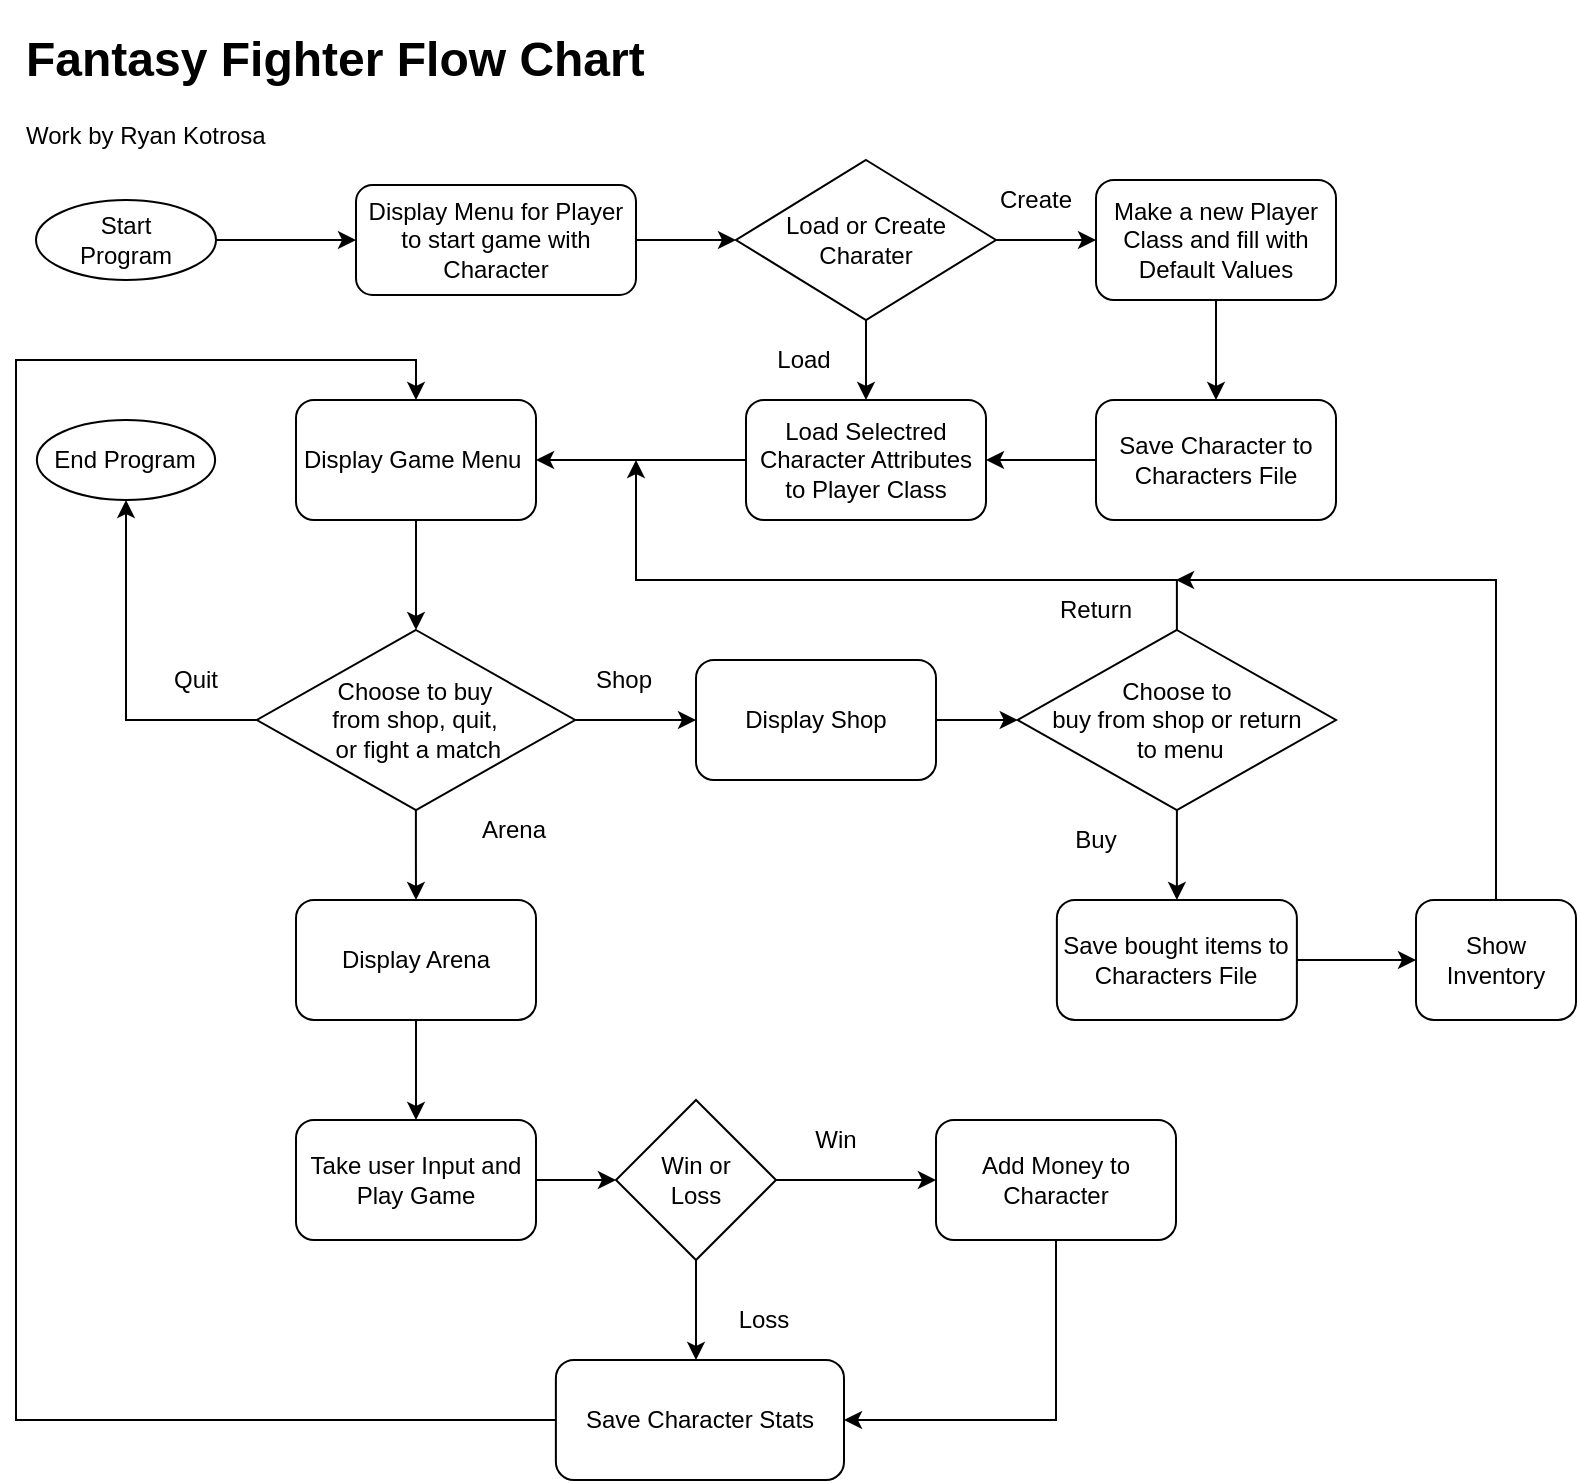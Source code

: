 <mxfile version="13.10.4" type="github"><diagram id="C5RBs43oDa-KdzZeNtuy" name="Page-1"><mxGraphModel dx="984" dy="1931" grid="1" gridSize="10" guides="1" tooltips="1" connect="1" arrows="1" fold="1" page="1" pageScale="1" pageWidth="827" pageHeight="1169" math="0" shadow="0"><root><mxCell id="WIyWlLk6GJQsqaUBKTNV-0"/><mxCell id="WIyWlLk6GJQsqaUBKTNV-1" parent="WIyWlLk6GJQsqaUBKTNV-0"/><mxCell id="0loSa5K-JlqtGgUFMkXz-2" style="edgeStyle=orthogonalEdgeStyle;rounded=0;orthogonalLoop=1;jettySize=auto;html=1;entryX=0;entryY=0.5;entryDx=0;entryDy=0;" edge="1" parent="WIyWlLk6GJQsqaUBKTNV-1" source="0loSa5K-JlqtGgUFMkXz-0" target="0loSa5K-JlqtGgUFMkXz-1"><mxGeometry relative="1" as="geometry"/></mxCell><mxCell id="0loSa5K-JlqtGgUFMkXz-0" value="Start&lt;br&gt;Program" style="ellipse;whiteSpace=wrap;html=1;" vertex="1" parent="WIyWlLk6GJQsqaUBKTNV-1"><mxGeometry x="30" y="100" width="90" height="40" as="geometry"/></mxCell><mxCell id="0loSa5K-JlqtGgUFMkXz-10" style="edgeStyle=orthogonalEdgeStyle;rounded=0;orthogonalLoop=1;jettySize=auto;html=1;" edge="1" parent="WIyWlLk6GJQsqaUBKTNV-1" source="0loSa5K-JlqtGgUFMkXz-1" target="0loSa5K-JlqtGgUFMkXz-9"><mxGeometry relative="1" as="geometry"/></mxCell><mxCell id="0loSa5K-JlqtGgUFMkXz-1" value="Display Menu for Player to start game with Character" style="rounded=1;whiteSpace=wrap;html=1;" vertex="1" parent="WIyWlLk6GJQsqaUBKTNV-1"><mxGeometry x="190" y="92.5" width="140" height="55" as="geometry"/></mxCell><mxCell id="0loSa5K-JlqtGgUFMkXz-3" style="edgeStyle=orthogonalEdgeStyle;rounded=0;orthogonalLoop=1;jettySize=auto;html=1;exitX=0.5;exitY=1;exitDx=0;exitDy=0;" edge="1" parent="WIyWlLk6GJQsqaUBKTNV-1" source="0loSa5K-JlqtGgUFMkXz-1" target="0loSa5K-JlqtGgUFMkXz-1"><mxGeometry relative="1" as="geometry"/></mxCell><mxCell id="0loSa5K-JlqtGgUFMkXz-8" value="&lt;h1&gt;Fantasy Fighter Flow Chart&lt;/h1&gt;&lt;p&gt;Work by Ryan Kotrosa&lt;/p&gt;" style="text;html=1;strokeColor=none;fillColor=none;spacing=5;spacingTop=-20;whiteSpace=wrap;overflow=hidden;rounded=0;" vertex="1" parent="WIyWlLk6GJQsqaUBKTNV-1"><mxGeometry x="20" y="10" width="330" height="120" as="geometry"/></mxCell><mxCell id="0loSa5K-JlqtGgUFMkXz-16" style="edgeStyle=orthogonalEdgeStyle;rounded=0;orthogonalLoop=1;jettySize=auto;html=1;entryX=0;entryY=0.5;entryDx=0;entryDy=0;" edge="1" parent="WIyWlLk6GJQsqaUBKTNV-1" source="0loSa5K-JlqtGgUFMkXz-9" target="0loSa5K-JlqtGgUFMkXz-11"><mxGeometry relative="1" as="geometry"/></mxCell><mxCell id="0loSa5K-JlqtGgUFMkXz-19" style="edgeStyle=orthogonalEdgeStyle;rounded=0;orthogonalLoop=1;jettySize=auto;html=1;" edge="1" parent="WIyWlLk6GJQsqaUBKTNV-1" source="0loSa5K-JlqtGgUFMkXz-9" target="0loSa5K-JlqtGgUFMkXz-13"><mxGeometry relative="1" as="geometry"/></mxCell><mxCell id="0loSa5K-JlqtGgUFMkXz-9" value="Load or Create Charater" style="rhombus;whiteSpace=wrap;html=1;" vertex="1" parent="WIyWlLk6GJQsqaUBKTNV-1"><mxGeometry x="380" y="80" width="130" height="80" as="geometry"/></mxCell><mxCell id="0loSa5K-JlqtGgUFMkXz-17" style="edgeStyle=orthogonalEdgeStyle;rounded=0;orthogonalLoop=1;jettySize=auto;html=1;" edge="1" parent="WIyWlLk6GJQsqaUBKTNV-1" source="0loSa5K-JlqtGgUFMkXz-11" target="0loSa5K-JlqtGgUFMkXz-12"><mxGeometry relative="1" as="geometry"/></mxCell><mxCell id="0loSa5K-JlqtGgUFMkXz-11" value="Make a new Player Class and fill with Default Values" style="rounded=1;whiteSpace=wrap;html=1;" vertex="1" parent="WIyWlLk6GJQsqaUBKTNV-1"><mxGeometry x="560" y="90" width="120" height="60" as="geometry"/></mxCell><mxCell id="0loSa5K-JlqtGgUFMkXz-18" style="edgeStyle=orthogonalEdgeStyle;rounded=0;orthogonalLoop=1;jettySize=auto;html=1;" edge="1" parent="WIyWlLk6GJQsqaUBKTNV-1" source="0loSa5K-JlqtGgUFMkXz-12" target="0loSa5K-JlqtGgUFMkXz-13"><mxGeometry relative="1" as="geometry"/></mxCell><mxCell id="0loSa5K-JlqtGgUFMkXz-12" value="Save Character to Characters File" style="rounded=1;whiteSpace=wrap;html=1;" vertex="1" parent="WIyWlLk6GJQsqaUBKTNV-1"><mxGeometry x="560" y="200" width="120" height="60" as="geometry"/></mxCell><mxCell id="0loSa5K-JlqtGgUFMkXz-21" style="edgeStyle=orthogonalEdgeStyle;rounded=0;orthogonalLoop=1;jettySize=auto;html=1;" edge="1" parent="WIyWlLk6GJQsqaUBKTNV-1" source="0loSa5K-JlqtGgUFMkXz-13" target="0loSa5K-JlqtGgUFMkXz-20"><mxGeometry relative="1" as="geometry"/></mxCell><mxCell id="0loSa5K-JlqtGgUFMkXz-13" value="Load Selectred Character Attributes to Player Class" style="rounded=1;whiteSpace=wrap;html=1;" vertex="1" parent="WIyWlLk6GJQsqaUBKTNV-1"><mxGeometry x="385" y="200" width="120" height="60" as="geometry"/></mxCell><mxCell id="0loSa5K-JlqtGgUFMkXz-24" style="edgeStyle=orthogonalEdgeStyle;rounded=0;orthogonalLoop=1;jettySize=auto;html=1;entryX=0.5;entryY=0;entryDx=0;entryDy=0;" edge="1" parent="WIyWlLk6GJQsqaUBKTNV-1" source="0loSa5K-JlqtGgUFMkXz-20" target="0loSa5K-JlqtGgUFMkXz-22"><mxGeometry relative="1" as="geometry"><mxPoint x="224.56" y="315.034" as="targetPoint"/></mxGeometry></mxCell><mxCell id="0loSa5K-JlqtGgUFMkXz-20" value="Display Game Menu&amp;nbsp;" style="rounded=1;whiteSpace=wrap;html=1;" vertex="1" parent="WIyWlLk6GJQsqaUBKTNV-1"><mxGeometry x="160" y="200" width="120" height="60" as="geometry"/></mxCell><mxCell id="0loSa5K-JlqtGgUFMkXz-30" style="edgeStyle=orthogonalEdgeStyle;rounded=0;orthogonalLoop=1;jettySize=auto;html=1;" edge="1" parent="WIyWlLk6GJQsqaUBKTNV-1" source="0loSa5K-JlqtGgUFMkXz-22" target="0loSa5K-JlqtGgUFMkXz-25"><mxGeometry relative="1" as="geometry"/></mxCell><mxCell id="0loSa5K-JlqtGgUFMkXz-49" style="edgeStyle=orthogonalEdgeStyle;rounded=0;orthogonalLoop=1;jettySize=auto;html=1;entryX=0.5;entryY=0;entryDx=0;entryDy=0;" edge="1" parent="WIyWlLk6GJQsqaUBKTNV-1" source="0loSa5K-JlqtGgUFMkXz-22" target="0loSa5K-JlqtGgUFMkXz-46"><mxGeometry relative="1" as="geometry"/></mxCell><mxCell id="0loSa5K-JlqtGgUFMkXz-59" style="edgeStyle=orthogonalEdgeStyle;rounded=0;orthogonalLoop=1;jettySize=auto;html=1;exitX=0;exitY=0.5;exitDx=0;exitDy=0;entryX=0.5;entryY=1;entryDx=0;entryDy=0;" edge="1" parent="WIyWlLk6GJQsqaUBKTNV-1" source="0loSa5K-JlqtGgUFMkXz-22" target="0loSa5K-JlqtGgUFMkXz-37"><mxGeometry relative="1" as="geometry"/></mxCell><mxCell id="0loSa5K-JlqtGgUFMkXz-22" value="Choose to buy &lt;br&gt;from shop, quit,&lt;br&gt;&amp;nbsp;or fight a match" style="rhombus;whiteSpace=wrap;html=1;" vertex="1" parent="WIyWlLk6GJQsqaUBKTNV-1"><mxGeometry x="140.44" y="315" width="159.12" height="90" as="geometry"/></mxCell><mxCell id="0loSa5K-JlqtGgUFMkXz-31" style="edgeStyle=orthogonalEdgeStyle;rounded=0;orthogonalLoop=1;jettySize=auto;html=1;entryX=0;entryY=0.5;entryDx=0;entryDy=0;" edge="1" parent="WIyWlLk6GJQsqaUBKTNV-1" source="0loSa5K-JlqtGgUFMkXz-25" target="0loSa5K-JlqtGgUFMkXz-29"><mxGeometry relative="1" as="geometry"/></mxCell><mxCell id="0loSa5K-JlqtGgUFMkXz-25" value="Display Shop" style="rounded=1;whiteSpace=wrap;html=1;" vertex="1" parent="WIyWlLk6GJQsqaUBKTNV-1"><mxGeometry x="360" y="330" width="120" height="60" as="geometry"/></mxCell><mxCell id="0loSa5K-JlqtGgUFMkXz-26" value="Create" style="text;html=1;strokeColor=none;fillColor=none;align=center;verticalAlign=middle;whiteSpace=wrap;rounded=0;" vertex="1" parent="WIyWlLk6GJQsqaUBKTNV-1"><mxGeometry x="510" y="90" width="40" height="20" as="geometry"/></mxCell><mxCell id="0loSa5K-JlqtGgUFMkXz-27" value="Load" style="text;html=1;strokeColor=none;fillColor=none;align=center;verticalAlign=middle;whiteSpace=wrap;rounded=0;" vertex="1" parent="WIyWlLk6GJQsqaUBKTNV-1"><mxGeometry x="394" y="170" width="40" height="20" as="geometry"/></mxCell><mxCell id="0loSa5K-JlqtGgUFMkXz-34" style="edgeStyle=orthogonalEdgeStyle;rounded=0;orthogonalLoop=1;jettySize=auto;html=1;" edge="1" parent="WIyWlLk6GJQsqaUBKTNV-1" source="0loSa5K-JlqtGgUFMkXz-29"><mxGeometry relative="1" as="geometry"><mxPoint x="330" y="230" as="targetPoint"/><Array as="points"><mxPoint x="601" y="290"/><mxPoint x="330" y="290"/><mxPoint x="330" y="260"/></Array></mxGeometry></mxCell><mxCell id="0loSa5K-JlqtGgUFMkXz-43" style="edgeStyle=orthogonalEdgeStyle;rounded=0;orthogonalLoop=1;jettySize=auto;html=1;entryX=0.5;entryY=0;entryDx=0;entryDy=0;" edge="1" parent="WIyWlLk6GJQsqaUBKTNV-1" source="0loSa5K-JlqtGgUFMkXz-29" target="0loSa5K-JlqtGgUFMkXz-40"><mxGeometry relative="1" as="geometry"/></mxCell><mxCell id="0loSa5K-JlqtGgUFMkXz-29" value="Choose to &lt;br&gt;buy from shop&amp;nbsp;or return&lt;br&gt;&amp;nbsp;to menu" style="rhombus;whiteSpace=wrap;html=1;" vertex="1" parent="WIyWlLk6GJQsqaUBKTNV-1"><mxGeometry x="520.88" y="315" width="159.12" height="90" as="geometry"/></mxCell><mxCell id="0loSa5K-JlqtGgUFMkXz-32" value="Shop" style="text;html=1;strokeColor=none;fillColor=none;align=center;verticalAlign=middle;whiteSpace=wrap;rounded=0;" vertex="1" parent="WIyWlLk6GJQsqaUBKTNV-1"><mxGeometry x="304.06" y="330" width="40" height="20" as="geometry"/></mxCell><mxCell id="0loSa5K-JlqtGgUFMkXz-33" value="Buy" style="text;html=1;strokeColor=none;fillColor=none;align=center;verticalAlign=middle;whiteSpace=wrap;rounded=0;" vertex="1" parent="WIyWlLk6GJQsqaUBKTNV-1"><mxGeometry x="540" y="410" width="40" height="20" as="geometry"/></mxCell><mxCell id="0loSa5K-JlqtGgUFMkXz-35" value="Return" style="text;html=1;strokeColor=none;fillColor=none;align=center;verticalAlign=middle;whiteSpace=wrap;rounded=0;" vertex="1" parent="WIyWlLk6GJQsqaUBKTNV-1"><mxGeometry x="540" y="295" width="40" height="20" as="geometry"/></mxCell><mxCell id="0loSa5K-JlqtGgUFMkXz-36" value="Arena" style="text;html=1;strokeColor=none;fillColor=none;align=center;verticalAlign=middle;whiteSpace=wrap;rounded=0;" vertex="1" parent="WIyWlLk6GJQsqaUBKTNV-1"><mxGeometry x="249" y="405" width="40" height="20" as="geometry"/></mxCell><mxCell id="0loSa5K-JlqtGgUFMkXz-37" value="End Program" style="ellipse;whiteSpace=wrap;html=1;" vertex="1" parent="WIyWlLk6GJQsqaUBKTNV-1"><mxGeometry x="30.44" y="210" width="89.12" height="40" as="geometry"/></mxCell><mxCell id="0loSa5K-JlqtGgUFMkXz-44" style="edgeStyle=orthogonalEdgeStyle;rounded=0;orthogonalLoop=1;jettySize=auto;html=1;entryX=0;entryY=0.5;entryDx=0;entryDy=0;" edge="1" parent="WIyWlLk6GJQsqaUBKTNV-1" source="0loSa5K-JlqtGgUFMkXz-40" target="0loSa5K-JlqtGgUFMkXz-41"><mxGeometry relative="1" as="geometry"/></mxCell><mxCell id="0loSa5K-JlqtGgUFMkXz-40" value="Save bought items to Characters File&lt;span style=&quot;color: rgba(0 , 0 , 0 , 0) ; font-family: monospace ; font-size: 0px&quot;&gt;%3CmxGraphModel%3E%3Croot%3E%3CmxCell%20id%3D%220%22%2F%3E%3CmxCell%20id%3D%221%22%20parent%3D%220%22%2F%3E%3CmxCell%20id%3D%222%22%20value%3D%22Save%20Character%20to%20Characters%20File%22%20style%3D%22rounded%3D1%3BwhiteSpace%3Dwrap%3Bhtml%3D1%3B%22%20vertex%3D%221%22%20parent%3D%221%22%3E%3CmxGeometry%20x%3D%22560%22%20y%3D%22200%22%20width%3D%22120%22%20height%3D%2260%22%20as%3D%22geometry%22%2F%3E%3C%2FmxCell%3E%3C%2Froot%3E%3C%2FmxGraphModel%3E&lt;/span&gt;" style="rounded=1;whiteSpace=wrap;html=1;" vertex="1" parent="WIyWlLk6GJQsqaUBKTNV-1"><mxGeometry x="540.44" y="450" width="120" height="60" as="geometry"/></mxCell><mxCell id="0loSa5K-JlqtGgUFMkXz-45" style="edgeStyle=orthogonalEdgeStyle;rounded=0;orthogonalLoop=1;jettySize=auto;html=1;" edge="1" parent="WIyWlLk6GJQsqaUBKTNV-1" source="0loSa5K-JlqtGgUFMkXz-41"><mxGeometry relative="1" as="geometry"><mxPoint x="600" y="290" as="targetPoint"/><Array as="points"><mxPoint x="760" y="290"/></Array></mxGeometry></mxCell><mxCell id="0loSa5K-JlqtGgUFMkXz-41" value="Show Inventory" style="rounded=1;whiteSpace=wrap;html=1;" vertex="1" parent="WIyWlLk6GJQsqaUBKTNV-1"><mxGeometry x="720" y="450" width="80" height="60" as="geometry"/></mxCell><mxCell id="0loSa5K-JlqtGgUFMkXz-50" style="edgeStyle=orthogonalEdgeStyle;rounded=0;orthogonalLoop=1;jettySize=auto;html=1;entryX=0.5;entryY=0;entryDx=0;entryDy=0;" edge="1" parent="WIyWlLk6GJQsqaUBKTNV-1" source="0loSa5K-JlqtGgUFMkXz-46" target="0loSa5K-JlqtGgUFMkXz-47"><mxGeometry relative="1" as="geometry"/></mxCell><mxCell id="0loSa5K-JlqtGgUFMkXz-46" value="Display Arena" style="rounded=1;whiteSpace=wrap;html=1;" vertex="1" parent="WIyWlLk6GJQsqaUBKTNV-1"><mxGeometry x="160" y="450" width="120" height="60" as="geometry"/></mxCell><mxCell id="0loSa5K-JlqtGgUFMkXz-51" style="edgeStyle=orthogonalEdgeStyle;rounded=0;orthogonalLoop=1;jettySize=auto;html=1;entryX=0;entryY=0.5;entryDx=0;entryDy=0;" edge="1" parent="WIyWlLk6GJQsqaUBKTNV-1" source="0loSa5K-JlqtGgUFMkXz-47"><mxGeometry relative="1" as="geometry"><mxPoint x="320" y="590" as="targetPoint"/></mxGeometry></mxCell><mxCell id="0loSa5K-JlqtGgUFMkXz-47" value="Take user Input and Play Game" style="rounded=1;whiteSpace=wrap;html=1;" vertex="1" parent="WIyWlLk6GJQsqaUBKTNV-1"><mxGeometry x="160" y="560" width="120" height="60" as="geometry"/></mxCell><mxCell id="0loSa5K-JlqtGgUFMkXz-53" style="edgeStyle=orthogonalEdgeStyle;rounded=0;orthogonalLoop=1;jettySize=auto;html=1;" edge="1" parent="WIyWlLk6GJQsqaUBKTNV-1" source="0loSa5K-JlqtGgUFMkXz-52"><mxGeometry relative="1" as="geometry"><mxPoint x="480" y="590" as="targetPoint"/></mxGeometry></mxCell><mxCell id="0loSa5K-JlqtGgUFMkXz-54" style="edgeStyle=orthogonalEdgeStyle;rounded=0;orthogonalLoop=1;jettySize=auto;html=1;" edge="1" parent="WIyWlLk6GJQsqaUBKTNV-1" source="0loSa5K-JlqtGgUFMkXz-52"><mxGeometry relative="1" as="geometry"><mxPoint x="360" y="680" as="targetPoint"/></mxGeometry></mxCell><mxCell id="0loSa5K-JlqtGgUFMkXz-52" value="Win or &lt;br&gt;Loss" style="rhombus;whiteSpace=wrap;html=1;" vertex="1" parent="WIyWlLk6GJQsqaUBKTNV-1"><mxGeometry x="320" y="550" width="80" height="80" as="geometry"/></mxCell><mxCell id="0loSa5K-JlqtGgUFMkXz-58" style="edgeStyle=orthogonalEdgeStyle;rounded=0;orthogonalLoop=1;jettySize=auto;html=1;entryX=0.5;entryY=0;entryDx=0;entryDy=0;" edge="1" parent="WIyWlLk6GJQsqaUBKTNV-1" source="0loSa5K-JlqtGgUFMkXz-55" target="0loSa5K-JlqtGgUFMkXz-20"><mxGeometry relative="1" as="geometry"><mxPoint x="120" y="280" as="targetPoint"/><Array as="points"><mxPoint x="20" y="710"/><mxPoint x="20" y="180"/><mxPoint x="220" y="180"/></Array></mxGeometry></mxCell><mxCell id="0loSa5K-JlqtGgUFMkXz-55" value="Save Character Stats" style="rounded=1;whiteSpace=wrap;html=1;" vertex="1" parent="WIyWlLk6GJQsqaUBKTNV-1"><mxGeometry x="289.94" y="680" width="144.06" height="60" as="geometry"/></mxCell><mxCell id="0loSa5K-JlqtGgUFMkXz-57" style="edgeStyle=orthogonalEdgeStyle;rounded=0;orthogonalLoop=1;jettySize=auto;html=1;entryX=1;entryY=0.5;entryDx=0;entryDy=0;" edge="1" parent="WIyWlLk6GJQsqaUBKTNV-1" source="0loSa5K-JlqtGgUFMkXz-56" target="0loSa5K-JlqtGgUFMkXz-55"><mxGeometry relative="1" as="geometry"><Array as="points"><mxPoint x="540" y="710"/></Array></mxGeometry></mxCell><mxCell id="0loSa5K-JlqtGgUFMkXz-56" value="Add Money to&lt;br&gt;Character" style="rounded=1;whiteSpace=wrap;html=1;" vertex="1" parent="WIyWlLk6GJQsqaUBKTNV-1"><mxGeometry x="480" y="560" width="120" height="60" as="geometry"/></mxCell><mxCell id="0loSa5K-JlqtGgUFMkXz-61" value="Quit" style="text;html=1;strokeColor=none;fillColor=none;align=center;verticalAlign=middle;whiteSpace=wrap;rounded=0;" vertex="1" parent="WIyWlLk6GJQsqaUBKTNV-1"><mxGeometry x="90" y="330" width="40" height="20" as="geometry"/></mxCell><mxCell id="0loSa5K-JlqtGgUFMkXz-62" value="Win" style="text;html=1;strokeColor=none;fillColor=none;align=center;verticalAlign=middle;whiteSpace=wrap;rounded=0;" vertex="1" parent="WIyWlLk6GJQsqaUBKTNV-1"><mxGeometry x="410" y="560" width="40" height="20" as="geometry"/></mxCell><mxCell id="0loSa5K-JlqtGgUFMkXz-63" value="Loss" style="text;html=1;strokeColor=none;fillColor=none;align=center;verticalAlign=middle;whiteSpace=wrap;rounded=0;" vertex="1" parent="WIyWlLk6GJQsqaUBKTNV-1"><mxGeometry x="374" y="650" width="40" height="20" as="geometry"/></mxCell></root></mxGraphModel></diagram></mxfile>